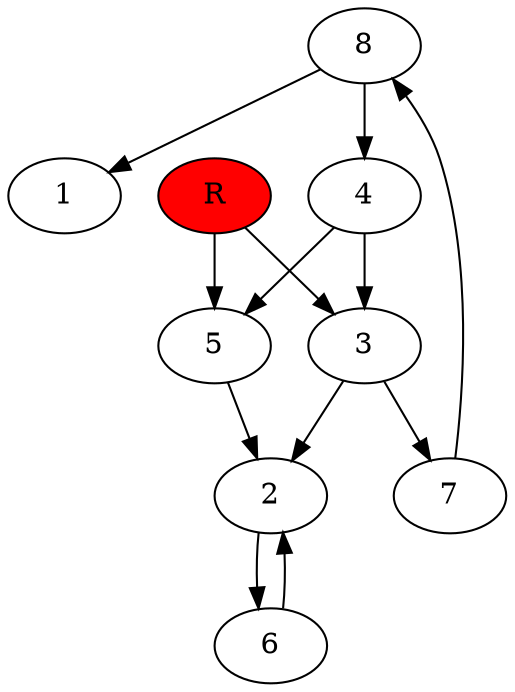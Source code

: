 digraph prb40458 {
	1
	2
	3
	4
	5
	6
	7
	8
	R [fillcolor="#ff0000" style=filled]
	2 -> 6
	3 -> 2
	3 -> 7
	4 -> 3
	4 -> 5
	5 -> 2
	6 -> 2
	7 -> 8
	8 -> 1
	8 -> 4
	R -> 3
	R -> 5
}

